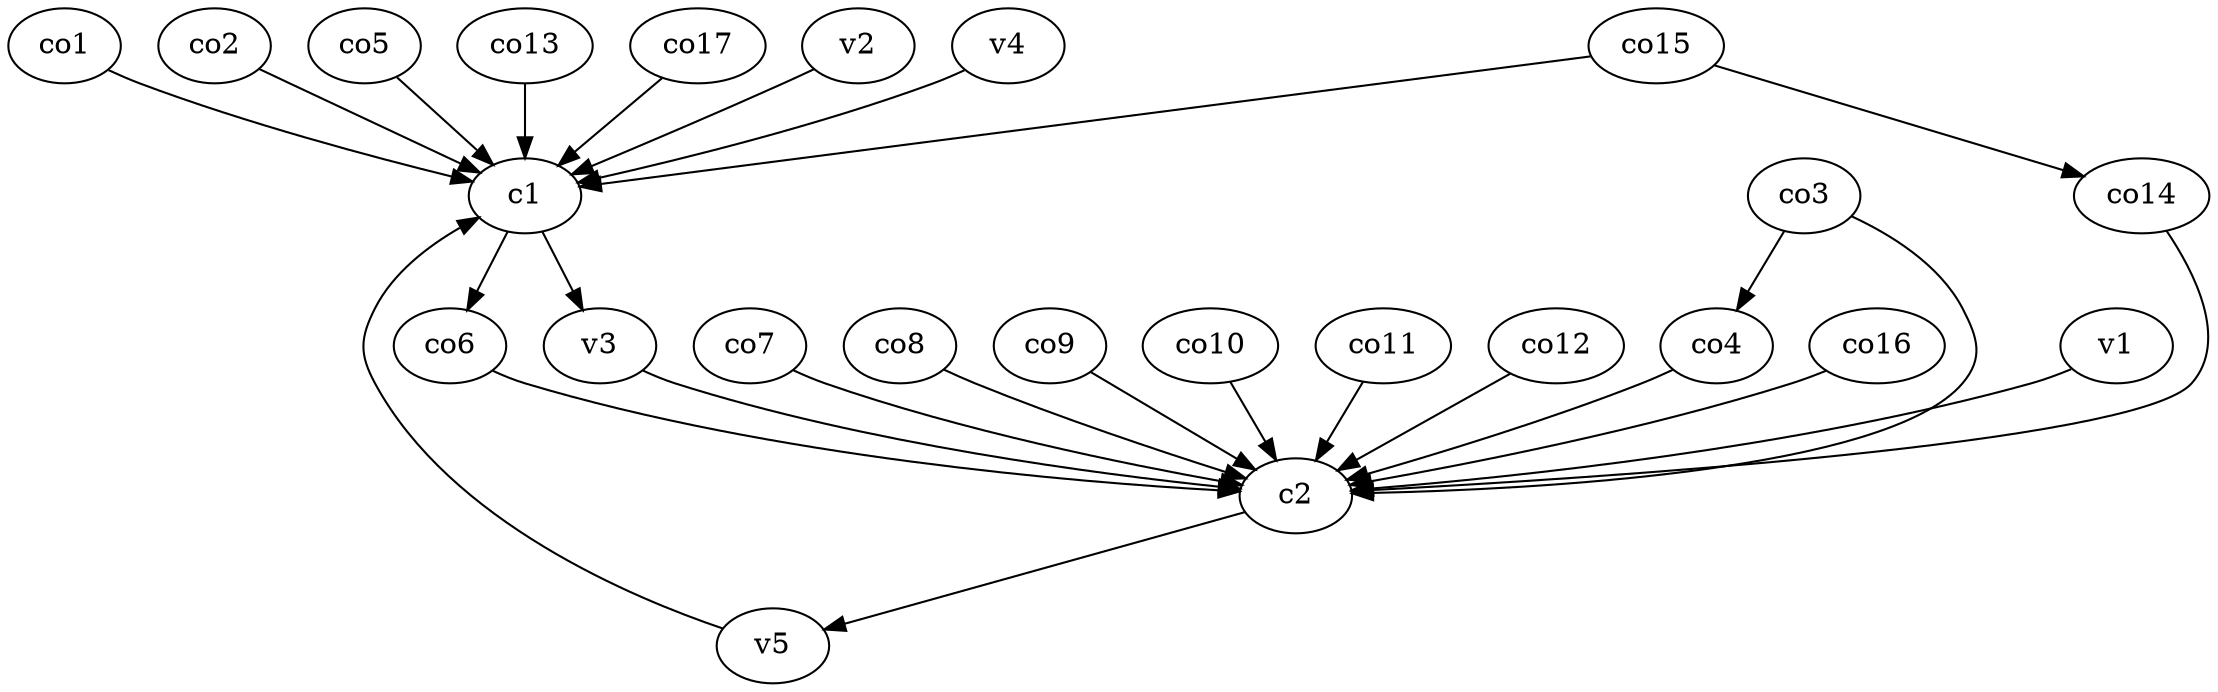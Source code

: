 strict digraph  {
c1;
c2;
v1;
v2;
v3;
v4;
v5;
co1;
co2;
co3;
co4;
co5;
co6;
co7;
co8;
co9;
co10;
co11;
co12;
co13;
co14;
co15;
co16;
co17;
c1 -> co6  [weight=1];
c1 -> v3  [weight=1];
c2 -> v5  [weight=1];
v1 -> c2  [weight=1];
v2 -> c1  [weight=1];
v3 -> c2  [weight=1];
v4 -> c1  [weight=1];
v5 -> c1  [weight=1];
co1 -> c1  [weight=1];
co2 -> c1  [weight=1];
co3 -> c2  [weight=1];
co3 -> co4  [weight=1];
co4 -> c2  [weight=1];
co5 -> c1  [weight=1];
co6 -> c2  [weight=1];
co7 -> c2  [weight=1];
co8 -> c2  [weight=1];
co9 -> c2  [weight=1];
co10 -> c2  [weight=1];
co11 -> c2  [weight=1];
co12 -> c2  [weight=1];
co13 -> c1  [weight=1];
co14 -> c2  [weight=1];
co15 -> c1  [weight=1];
co15 -> co14  [weight=1];
co16 -> c2  [weight=1];
co17 -> c1  [weight=1];
}
